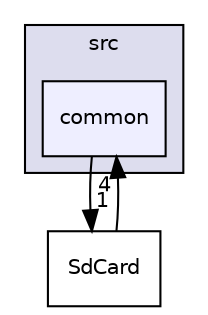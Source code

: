 digraph "C:/Users/Shadow/Documents/GitHub/ERISCore/lib/SdFat-beta-master/src/common" {
  compound=true
  node [ fontsize="10", fontname="Helvetica"];
  edge [ labelfontsize="10", labelfontname="Helvetica"];
  subgraph clusterdir_ea07528d4a32d2d88075cc43f02c8397 {
    graph [ bgcolor="#ddddee", pencolor="black", label="src" fontname="Helvetica", fontsize="10", URL="dir_ea07528d4a32d2d88075cc43f02c8397.html"]
  dir_9b0d0320bfccf1220a4d254fcf913ca2 [shape=box, label="common", style="filled", fillcolor="#eeeeff", pencolor="black", URL="dir_9b0d0320bfccf1220a4d254fcf913ca2.html"];
  }
  dir_96061683c19491f2535d4e24fde5ae4a [shape=box label="SdCard" URL="dir_96061683c19491f2535d4e24fde5ae4a.html"];
  dir_96061683c19491f2535d4e24fde5ae4a->dir_9b0d0320bfccf1220a4d254fcf913ca2 [headlabel="4", labeldistance=1.5 headhref="dir_000035_000029.html"];
  dir_9b0d0320bfccf1220a4d254fcf913ca2->dir_96061683c19491f2535d4e24fde5ae4a [headlabel="1", labeldistance=1.5 headhref="dir_000029_000035.html"];
}
